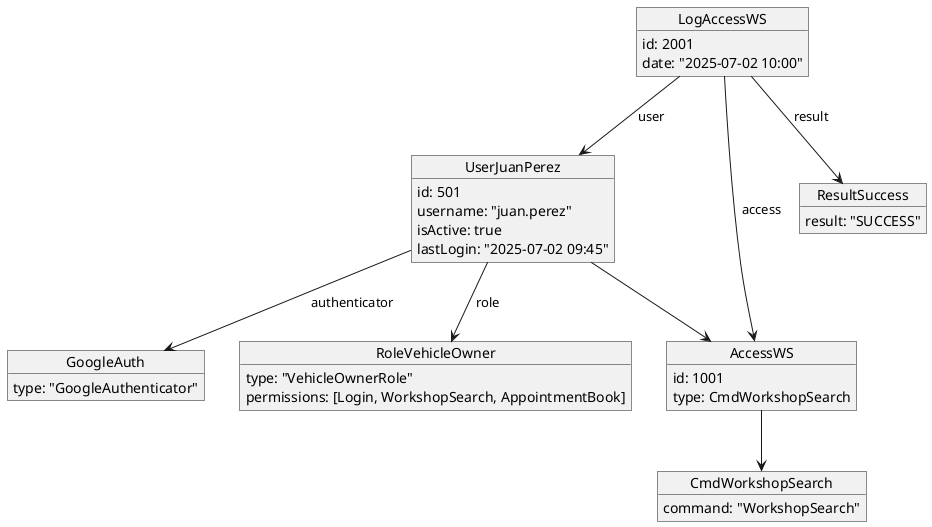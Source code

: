 @startuml IAM BC Object Diagram

object UserJuanPerez {
  id: 501
  username: "juan.perez"
  isActive: true
  lastLogin: "2025-07-02 09:45"
}

object GoogleAuth {
  type: "GoogleAuthenticator"
}
UserJuanPerez --> GoogleAuth : authenticator

object RoleVehicleOwner {
  type: "VehicleOwnerRole"
  permissions: [Login, WorkshopSearch, AppointmentBook]
}
UserJuanPerez --> RoleVehicleOwner : role

object CmdWorkshopSearch {
  command: "WorkshopSearch"
}
object AccessWS {
  id: 1001
  type: CmdWorkshopSearch
}
UserJuanPerez --> AccessWS
AccessWS --> CmdWorkshopSearch

object ResultSuccess {
  result: "SUCCESS"
}
object LogAccessWS {
  id: 2001
  date: "2025-07-02 10:00"
}
LogAccessWS --> UserJuanPerez : user
LogAccessWS --> AccessWS : access
LogAccessWS --> ResultSuccess : result

@enduml
